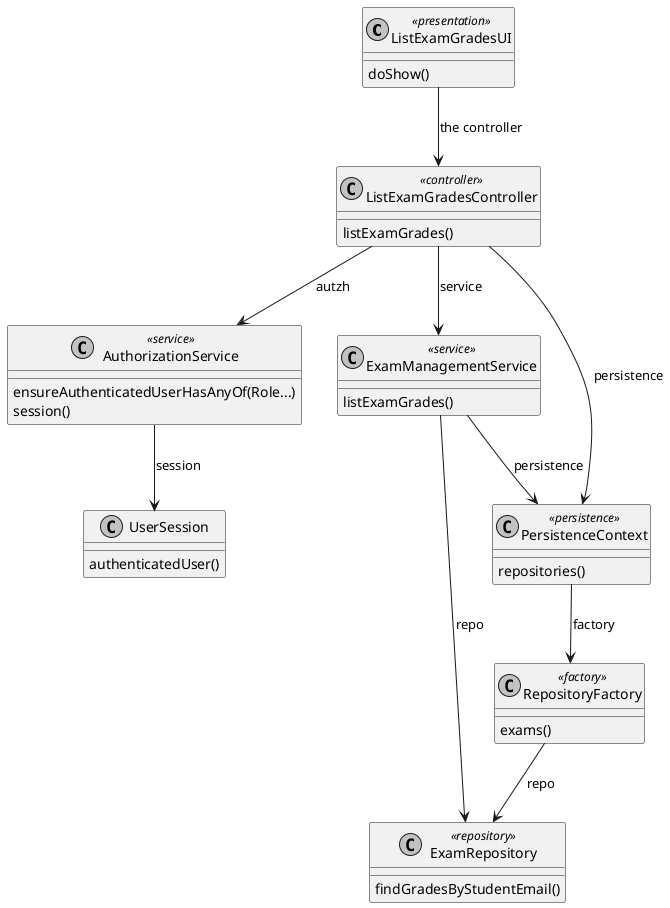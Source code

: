 @startuml

skinparam monochrome true
skinparam packageStyle rect
skinparam defaultFontName FG Virgil
skinparam shadowing false

class ListExamGradesUI <<presentation>> {
    doShow()
}

class ListExamGradesController <<controller>> {
    listExamGrades()
}

class AuthorizationService <<service>> {
    ensureAuthenticatedUserHasAnyOf(Role...)
    session()
}

class UserSession {
    authenticatedUser()
}

class ExamManagementService <<service>> {
    listExamGrades()
}

class PersistenceContext <<persistence>> {
    repositories()
}

class RepositoryFactory <<factory>> {
    exams()
}

class ExamRepository <<repository>> {
    findGradesByStudentEmail()
}

ListExamGradesUI --> ListExamGradesController : the controller
ListExamGradesController --> AuthorizationService : autzh
ListExamGradesController --> ExamManagementService : service
ListExamGradesController --> PersistenceContext : persistence
AuthorizationService --> UserSession : session
ExamManagementService --> PersistenceContext : persistence
ExamManagementService --> ExamRepository : repo
PersistenceContext --> RepositoryFactory : factory
RepositoryFactory --> ExamRepository : repo

@enduml